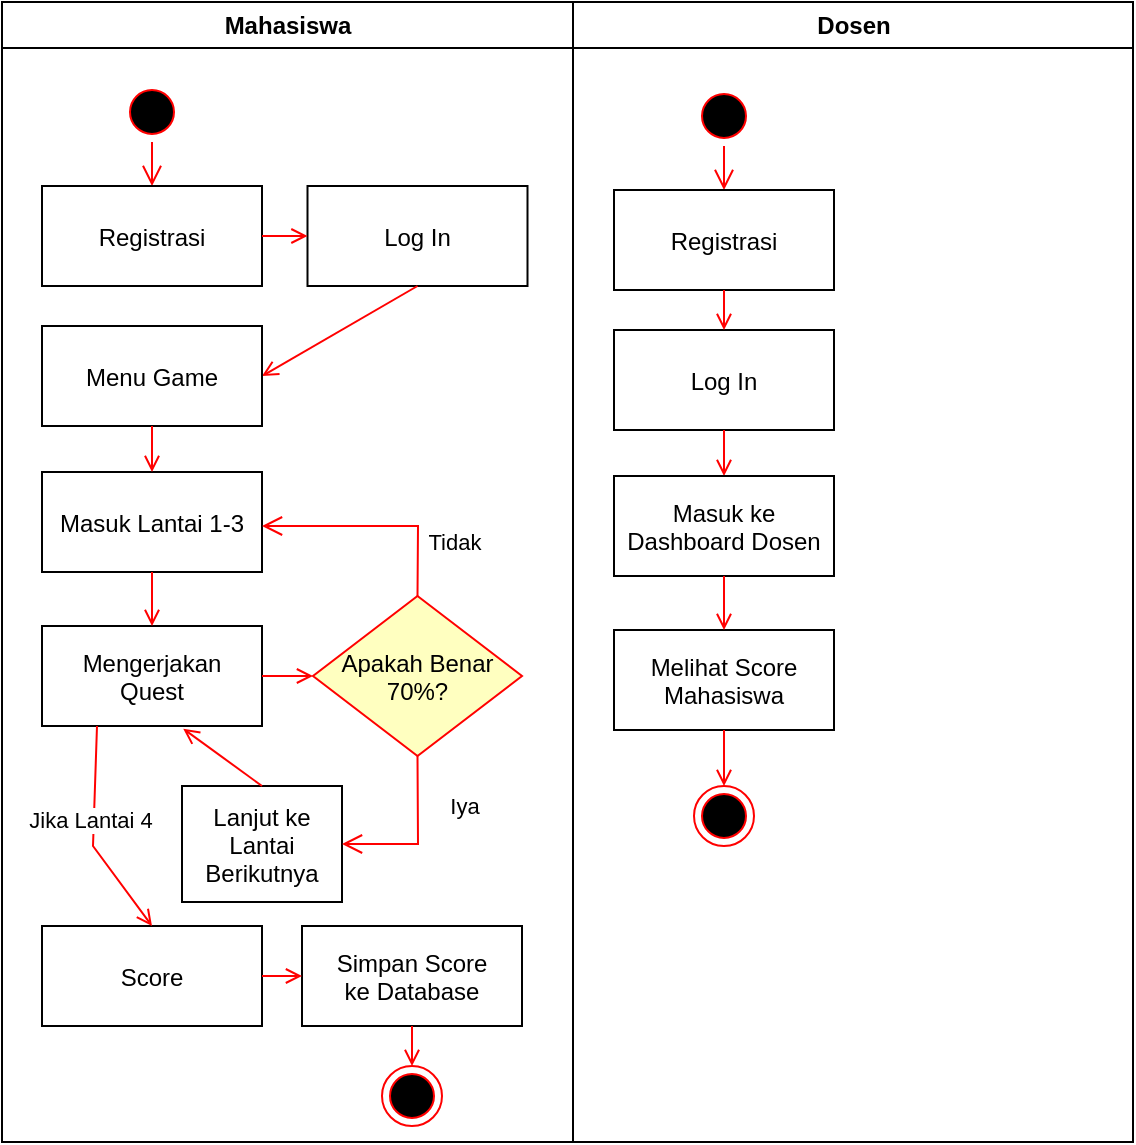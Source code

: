 <mxfile version="24.6.3" type="device">
  <diagram name="Page-1" id="e7e014a7-5840-1c2e-5031-d8a46d1fe8dd">
    <mxGraphModel dx="725" dy="848" grid="1" gridSize="10" guides="1" tooltips="1" connect="1" arrows="1" fold="1" page="1" pageScale="1" pageWidth="1169" pageHeight="826" background="none" math="0" shadow="0">
      <root>
        <mxCell id="0" />
        <mxCell id="1" parent="0" />
        <mxCell id="3" value="Dosen" style="swimlane;whiteSpace=wrap" parent="1" vertex="1">
          <mxGeometry x="444.5" y="128" width="280" height="570" as="geometry" />
        </mxCell>
        <mxCell id="24" value="" style="endArrow=open;strokeColor=#FF0000;endFill=1;rounded=0" parent="3" edge="1">
          <mxGeometry relative="1" as="geometry">
            <mxPoint x="130" y="245" as="sourcePoint" />
          </mxGeometry>
        </mxCell>
        <mxCell id="2" value="Mahasiswa" style="swimlane;whiteSpace=wrap" parent="3" vertex="1">
          <mxGeometry x="-285.5" width="285.5" height="570" as="geometry" />
        </mxCell>
        <mxCell id="5" value="" style="ellipse;shape=startState;fillColor=#000000;strokeColor=#ff0000;" parent="2" vertex="1">
          <mxGeometry x="60" y="40" width="30" height="30" as="geometry" />
        </mxCell>
        <mxCell id="6" value="" style="edgeStyle=elbowEdgeStyle;elbow=horizontal;verticalAlign=bottom;endArrow=open;endSize=8;strokeColor=#FF0000;endFill=1;rounded=0" parent="2" source="5" target="7" edge="1">
          <mxGeometry x="100" y="40" as="geometry">
            <mxPoint x="115" y="110" as="targetPoint" />
          </mxGeometry>
        </mxCell>
        <mxCell id="7" value="Registrasi" style="" parent="2" vertex="1">
          <mxGeometry x="20" y="92" width="110" height="50" as="geometry" />
        </mxCell>
        <mxCell id="8" value="Log In" style="" parent="2" vertex="1">
          <mxGeometry x="152.75" y="92" width="110" height="50" as="geometry" />
        </mxCell>
        <mxCell id="9" value="" style="endArrow=open;strokeColor=#FF0000;endFill=1;rounded=0" parent="2" source="7" target="8" edge="1">
          <mxGeometry relative="1" as="geometry" />
        </mxCell>
        <mxCell id="11" value="" style="endArrow=open;strokeColor=#FF0000;endFill=1;rounded=0;entryX=1;entryY=0.5;entryDx=0;entryDy=0;exitX=0.5;exitY=1;exitDx=0;exitDy=0;" parent="2" source="8" target="pzsqCqJDikQ9UUgpVha9-24" edge="1">
          <mxGeometry relative="1" as="geometry">
            <mxPoint x="115" y="260" as="targetPoint" />
          </mxGeometry>
        </mxCell>
        <mxCell id="9RB2pKdtoymQ52heiLZ1-41" value="Masuk Lantai 1-3" style="" parent="2" vertex="1">
          <mxGeometry x="20" y="235" width="110" height="50" as="geometry" />
        </mxCell>
        <mxCell id="9RB2pKdtoymQ52heiLZ1-42" value="Apakah Benar&#xa;70%?" style="rhombus;fillColor=#ffffc0;strokeColor=#ff0000;" parent="2" vertex="1">
          <mxGeometry x="155.5" y="297" width="104.5" height="80" as="geometry" />
        </mxCell>
        <mxCell id="9RB2pKdtoymQ52heiLZ1-44" value="Mengerjakan&#xa;Quest" style="" parent="2" vertex="1">
          <mxGeometry x="20" y="312" width="110" height="50" as="geometry" />
        </mxCell>
        <mxCell id="9RB2pKdtoymQ52heiLZ1-46" value="" style="endArrow=open;strokeColor=#FF0000;endFill=1;rounded=0;entryX=0.5;entryY=0;entryDx=0;entryDy=0;" parent="2" source="9RB2pKdtoymQ52heiLZ1-41" target="9RB2pKdtoymQ52heiLZ1-44" edge="1">
          <mxGeometry relative="1" as="geometry">
            <mxPoint x="74.74" y="310" as="sourcePoint" />
            <mxPoint x="74.74" y="338" as="targetPoint" />
          </mxGeometry>
        </mxCell>
        <mxCell id="20" value="" style="endArrow=open;strokeColor=#FF0000;endFill=1;rounded=0" parent="2" source="9RB2pKdtoymQ52heiLZ1-44" target="9RB2pKdtoymQ52heiLZ1-42" edge="1">
          <mxGeometry relative="1" as="geometry">
            <mxPoint x="165.5" y="335.01" as="sourcePoint" />
            <mxPoint x="220" y="338.992" as="targetPoint" />
          </mxGeometry>
        </mxCell>
        <mxCell id="9RB2pKdtoymQ52heiLZ1-47" value="" style="edgeStyle=elbowEdgeStyle;elbow=horizontal;align=left;verticalAlign=top;endArrow=open;endSize=8;strokeColor=#FF0000;endFill=1;rounded=0;exitX=0.5;exitY=0;exitDx=0;exitDy=0;" parent="2" source="9RB2pKdtoymQ52heiLZ1-42" target="9RB2pKdtoymQ52heiLZ1-41" edge="1">
          <mxGeometry x="-0.483" y="3" relative="1" as="geometry">
            <mxPoint x="185.5" y="222" as="targetPoint" />
            <mxPoint x="185.5" y="162" as="sourcePoint" />
            <Array as="points">
              <mxPoint x="208" y="262" />
            </Array>
            <mxPoint x="1" as="offset" />
          </mxGeometry>
        </mxCell>
        <mxCell id="9RB2pKdtoymQ52heiLZ1-48" value="Tidak" style="edgeLabel;html=1;align=center;verticalAlign=middle;resizable=0;points=[];" parent="9RB2pKdtoymQ52heiLZ1-47" vertex="1" connectable="0">
          <mxGeometry x="-0.128" y="-1" relative="1" as="geometry">
            <mxPoint x="32" y="9" as="offset" />
          </mxGeometry>
        </mxCell>
        <mxCell id="9RB2pKdtoymQ52heiLZ1-49" value="Lanjut ke&#xa;Lantai&#xa;Berikutnya" style="" parent="2" vertex="1">
          <mxGeometry x="90" y="392" width="80" height="58" as="geometry" />
        </mxCell>
        <mxCell id="9RB2pKdtoymQ52heiLZ1-50" value="" style="endArrow=open;strokeColor=#FF0000;endFill=1;rounded=0;exitX=0.5;exitY=0;exitDx=0;exitDy=0;entryX=0.642;entryY=1.027;entryDx=0;entryDy=0;entryPerimeter=0;" parent="2" source="9RB2pKdtoymQ52heiLZ1-49" target="9RB2pKdtoymQ52heiLZ1-44" edge="1">
          <mxGeometry relative="1" as="geometry">
            <mxPoint x="74.84" y="365" as="sourcePoint" />
            <mxPoint x="74.84" y="392" as="targetPoint" />
          </mxGeometry>
        </mxCell>
        <mxCell id="9RB2pKdtoymQ52heiLZ1-51" value="" style="edgeStyle=elbowEdgeStyle;elbow=horizontal;align=left;verticalAlign=top;endArrow=open;endSize=8;strokeColor=#FF0000;endFill=1;rounded=0;exitX=0.5;exitY=1;exitDx=0;exitDy=0;entryX=1;entryY=0.5;entryDx=0;entryDy=0;" parent="2" source="9RB2pKdtoymQ52heiLZ1-42" target="9RB2pKdtoymQ52heiLZ1-49" edge="1">
          <mxGeometry x="-0.483" y="3" relative="1" as="geometry">
            <mxPoint x="140" y="399.5" as="targetPoint" />
            <mxPoint x="218" y="434.5" as="sourcePoint" />
            <Array as="points">
              <mxPoint x="208" y="392" />
            </Array>
            <mxPoint x="1" as="offset" />
          </mxGeometry>
        </mxCell>
        <mxCell id="9RB2pKdtoymQ52heiLZ1-52" value="Iya" style="edgeLabel;html=1;align=center;verticalAlign=middle;resizable=0;points=[];" parent="9RB2pKdtoymQ52heiLZ1-51" vertex="1" connectable="0">
          <mxGeometry x="-0.128" y="-1" relative="1" as="geometry">
            <mxPoint x="24" y="-11" as="offset" />
          </mxGeometry>
        </mxCell>
        <mxCell id="9RB2pKdtoymQ52heiLZ1-53" value="Score" style="" parent="2" vertex="1">
          <mxGeometry x="20" y="462" width="110" height="50" as="geometry" />
        </mxCell>
        <mxCell id="9RB2pKdtoymQ52heiLZ1-54" value="" style="endArrow=open;strokeColor=#FF0000;endFill=1;rounded=0;entryX=0.5;entryY=0;entryDx=0;entryDy=0;exitX=0.25;exitY=1;exitDx=0;exitDy=0;" parent="2" source="9RB2pKdtoymQ52heiLZ1-44" target="9RB2pKdtoymQ52heiLZ1-53" edge="1">
          <mxGeometry relative="1" as="geometry">
            <mxPoint x="35.5" y="372" as="sourcePoint" />
            <mxPoint x="35.5" y="434.5" as="targetPoint" />
            <Array as="points">
              <mxPoint x="45.5" y="422" />
            </Array>
          </mxGeometry>
        </mxCell>
        <mxCell id="9RB2pKdtoymQ52heiLZ1-55" value="Jika Lantai 4" style="edgeLabel;html=1;align=center;verticalAlign=middle;resizable=0;points=[];" parent="9RB2pKdtoymQ52heiLZ1-54" vertex="1" connectable="0">
          <mxGeometry x="-0.236" y="-2" relative="1" as="geometry">
            <mxPoint y="5" as="offset" />
          </mxGeometry>
        </mxCell>
        <mxCell id="9RB2pKdtoymQ52heiLZ1-56" value="Simpan Score&#xa;ke Database" style="" parent="2" vertex="1">
          <mxGeometry x="150" y="462" width="110" height="50" as="geometry" />
        </mxCell>
        <mxCell id="9RB2pKdtoymQ52heiLZ1-57" value="" style="ellipse;shape=endState;fillColor=#000000;strokeColor=#ff0000" parent="2" vertex="1">
          <mxGeometry x="190" y="532" width="30" height="30" as="geometry" />
        </mxCell>
        <mxCell id="9RB2pKdtoymQ52heiLZ1-58" value="" style="endArrow=open;strokeColor=#FF0000;endFill=1;rounded=0;entryX=0.5;entryY=0;entryDx=0;entryDy=0;exitX=0.5;exitY=1;exitDx=0;exitDy=0;" parent="2" source="9RB2pKdtoymQ52heiLZ1-56" target="9RB2pKdtoymQ52heiLZ1-57" edge="1">
          <mxGeometry relative="1" as="geometry">
            <mxPoint x="207.56" y="512" as="sourcePoint" />
            <mxPoint x="207.56" y="539" as="targetPoint" />
          </mxGeometry>
        </mxCell>
        <mxCell id="9RB2pKdtoymQ52heiLZ1-59" value="" style="endArrow=open;strokeColor=#FF0000;endFill=1;rounded=0;entryX=0;entryY=0.5;entryDx=0;entryDy=0;exitX=1;exitY=0.5;exitDx=0;exitDy=0;" parent="2" source="9RB2pKdtoymQ52heiLZ1-53" target="9RB2pKdtoymQ52heiLZ1-56" edge="1">
          <mxGeometry relative="1" as="geometry">
            <mxPoint x="215" y="522" as="sourcePoint" />
            <mxPoint x="215" y="542" as="targetPoint" />
          </mxGeometry>
        </mxCell>
        <mxCell id="pzsqCqJDikQ9UUgpVha9-24" value="Menu Game" style="" vertex="1" parent="2">
          <mxGeometry x="20" y="162" width="110" height="50" as="geometry" />
        </mxCell>
        <mxCell id="pzsqCqJDikQ9UUgpVha9-25" value="" style="endArrow=open;strokeColor=#FF0000;endFill=1;rounded=0;entryX=0.5;entryY=0;entryDx=0;entryDy=0;exitX=0.5;exitY=1;exitDx=0;exitDy=0;" edge="1" parent="2" source="pzsqCqJDikQ9UUgpVha9-24" target="9RB2pKdtoymQ52heiLZ1-41">
          <mxGeometry relative="1" as="geometry">
            <mxPoint x="142" y="267" as="targetPoint" />
            <mxPoint x="220" y="222" as="sourcePoint" />
          </mxGeometry>
        </mxCell>
        <mxCell id="9RB2pKdtoymQ52heiLZ1-60" value="" style="ellipse;shape=startState;fillColor=#000000;strokeColor=#ff0000;" parent="3" vertex="1">
          <mxGeometry x="60.5" y="42" width="30" height="30" as="geometry" />
        </mxCell>
        <mxCell id="9RB2pKdtoymQ52heiLZ1-61" value="" style="edgeStyle=elbowEdgeStyle;elbow=horizontal;verticalAlign=bottom;endArrow=open;endSize=8;strokeColor=#FF0000;endFill=1;rounded=0" parent="3" source="9RB2pKdtoymQ52heiLZ1-60" target="9RB2pKdtoymQ52heiLZ1-62" edge="1">
          <mxGeometry x="-344.5" y="-88" as="geometry">
            <mxPoint x="115.5" y="112" as="targetPoint" />
          </mxGeometry>
        </mxCell>
        <mxCell id="9RB2pKdtoymQ52heiLZ1-62" value="Registrasi" style="" parent="3" vertex="1">
          <mxGeometry x="20.5" y="94" width="110" height="50" as="geometry" />
        </mxCell>
        <mxCell id="9RB2pKdtoymQ52heiLZ1-63" value="Log In" style="" parent="3" vertex="1">
          <mxGeometry x="20.5" y="164" width="110" height="50" as="geometry" />
        </mxCell>
        <mxCell id="9RB2pKdtoymQ52heiLZ1-64" value="" style="endArrow=open;strokeColor=#FF0000;endFill=1;rounded=0" parent="3" source="9RB2pKdtoymQ52heiLZ1-62" target="9RB2pKdtoymQ52heiLZ1-63" edge="1">
          <mxGeometry relative="1" as="geometry" />
        </mxCell>
        <mxCell id="9RB2pKdtoymQ52heiLZ1-65" value="" style="endArrow=open;strokeColor=#FF0000;endFill=1;rounded=0" parent="3" source="9RB2pKdtoymQ52heiLZ1-63" target="9RB2pKdtoymQ52heiLZ1-66" edge="1">
          <mxGeometry relative="1" as="geometry">
            <mxPoint x="115.5" y="262" as="targetPoint" />
          </mxGeometry>
        </mxCell>
        <mxCell id="9RB2pKdtoymQ52heiLZ1-66" value="Masuk ke&#xa;Dashboard Dosen" style="" parent="3" vertex="1">
          <mxGeometry x="20.5" y="237" width="110" height="50" as="geometry" />
        </mxCell>
        <mxCell id="9RB2pKdtoymQ52heiLZ1-68" value="Melihat Score&#xa;Mahasiswa" style="" parent="3" vertex="1">
          <mxGeometry x="20.5" y="314" width="110" height="50" as="geometry" />
        </mxCell>
        <mxCell id="9RB2pKdtoymQ52heiLZ1-69" value="" style="endArrow=open;strokeColor=#FF0000;endFill=1;rounded=0;entryX=0.5;entryY=0;entryDx=0;entryDy=0;" parent="3" source="9RB2pKdtoymQ52heiLZ1-66" target="9RB2pKdtoymQ52heiLZ1-68" edge="1">
          <mxGeometry relative="1" as="geometry">
            <mxPoint x="75.24" y="312" as="sourcePoint" />
            <mxPoint x="75.24" y="340" as="targetPoint" />
          </mxGeometry>
        </mxCell>
        <mxCell id="9RB2pKdtoymQ52heiLZ1-81" value="" style="ellipse;shape=endState;fillColor=#000000;strokeColor=#ff0000" parent="3" vertex="1">
          <mxGeometry x="60.5" y="392" width="30" height="30" as="geometry" />
        </mxCell>
        <mxCell id="9RB2pKdtoymQ52heiLZ1-82" value="" style="endArrow=open;strokeColor=#FF0000;endFill=1;rounded=0;entryX=0.5;entryY=0;entryDx=0;entryDy=0;" parent="3" source="9RB2pKdtoymQ52heiLZ1-68" target="9RB2pKdtoymQ52heiLZ1-81" edge="1">
          <mxGeometry relative="1" as="geometry">
            <mxPoint x="205.5" y="514" as="sourcePoint" />
            <mxPoint x="208.06" y="541" as="targetPoint" />
          </mxGeometry>
        </mxCell>
      </root>
    </mxGraphModel>
  </diagram>
</mxfile>
